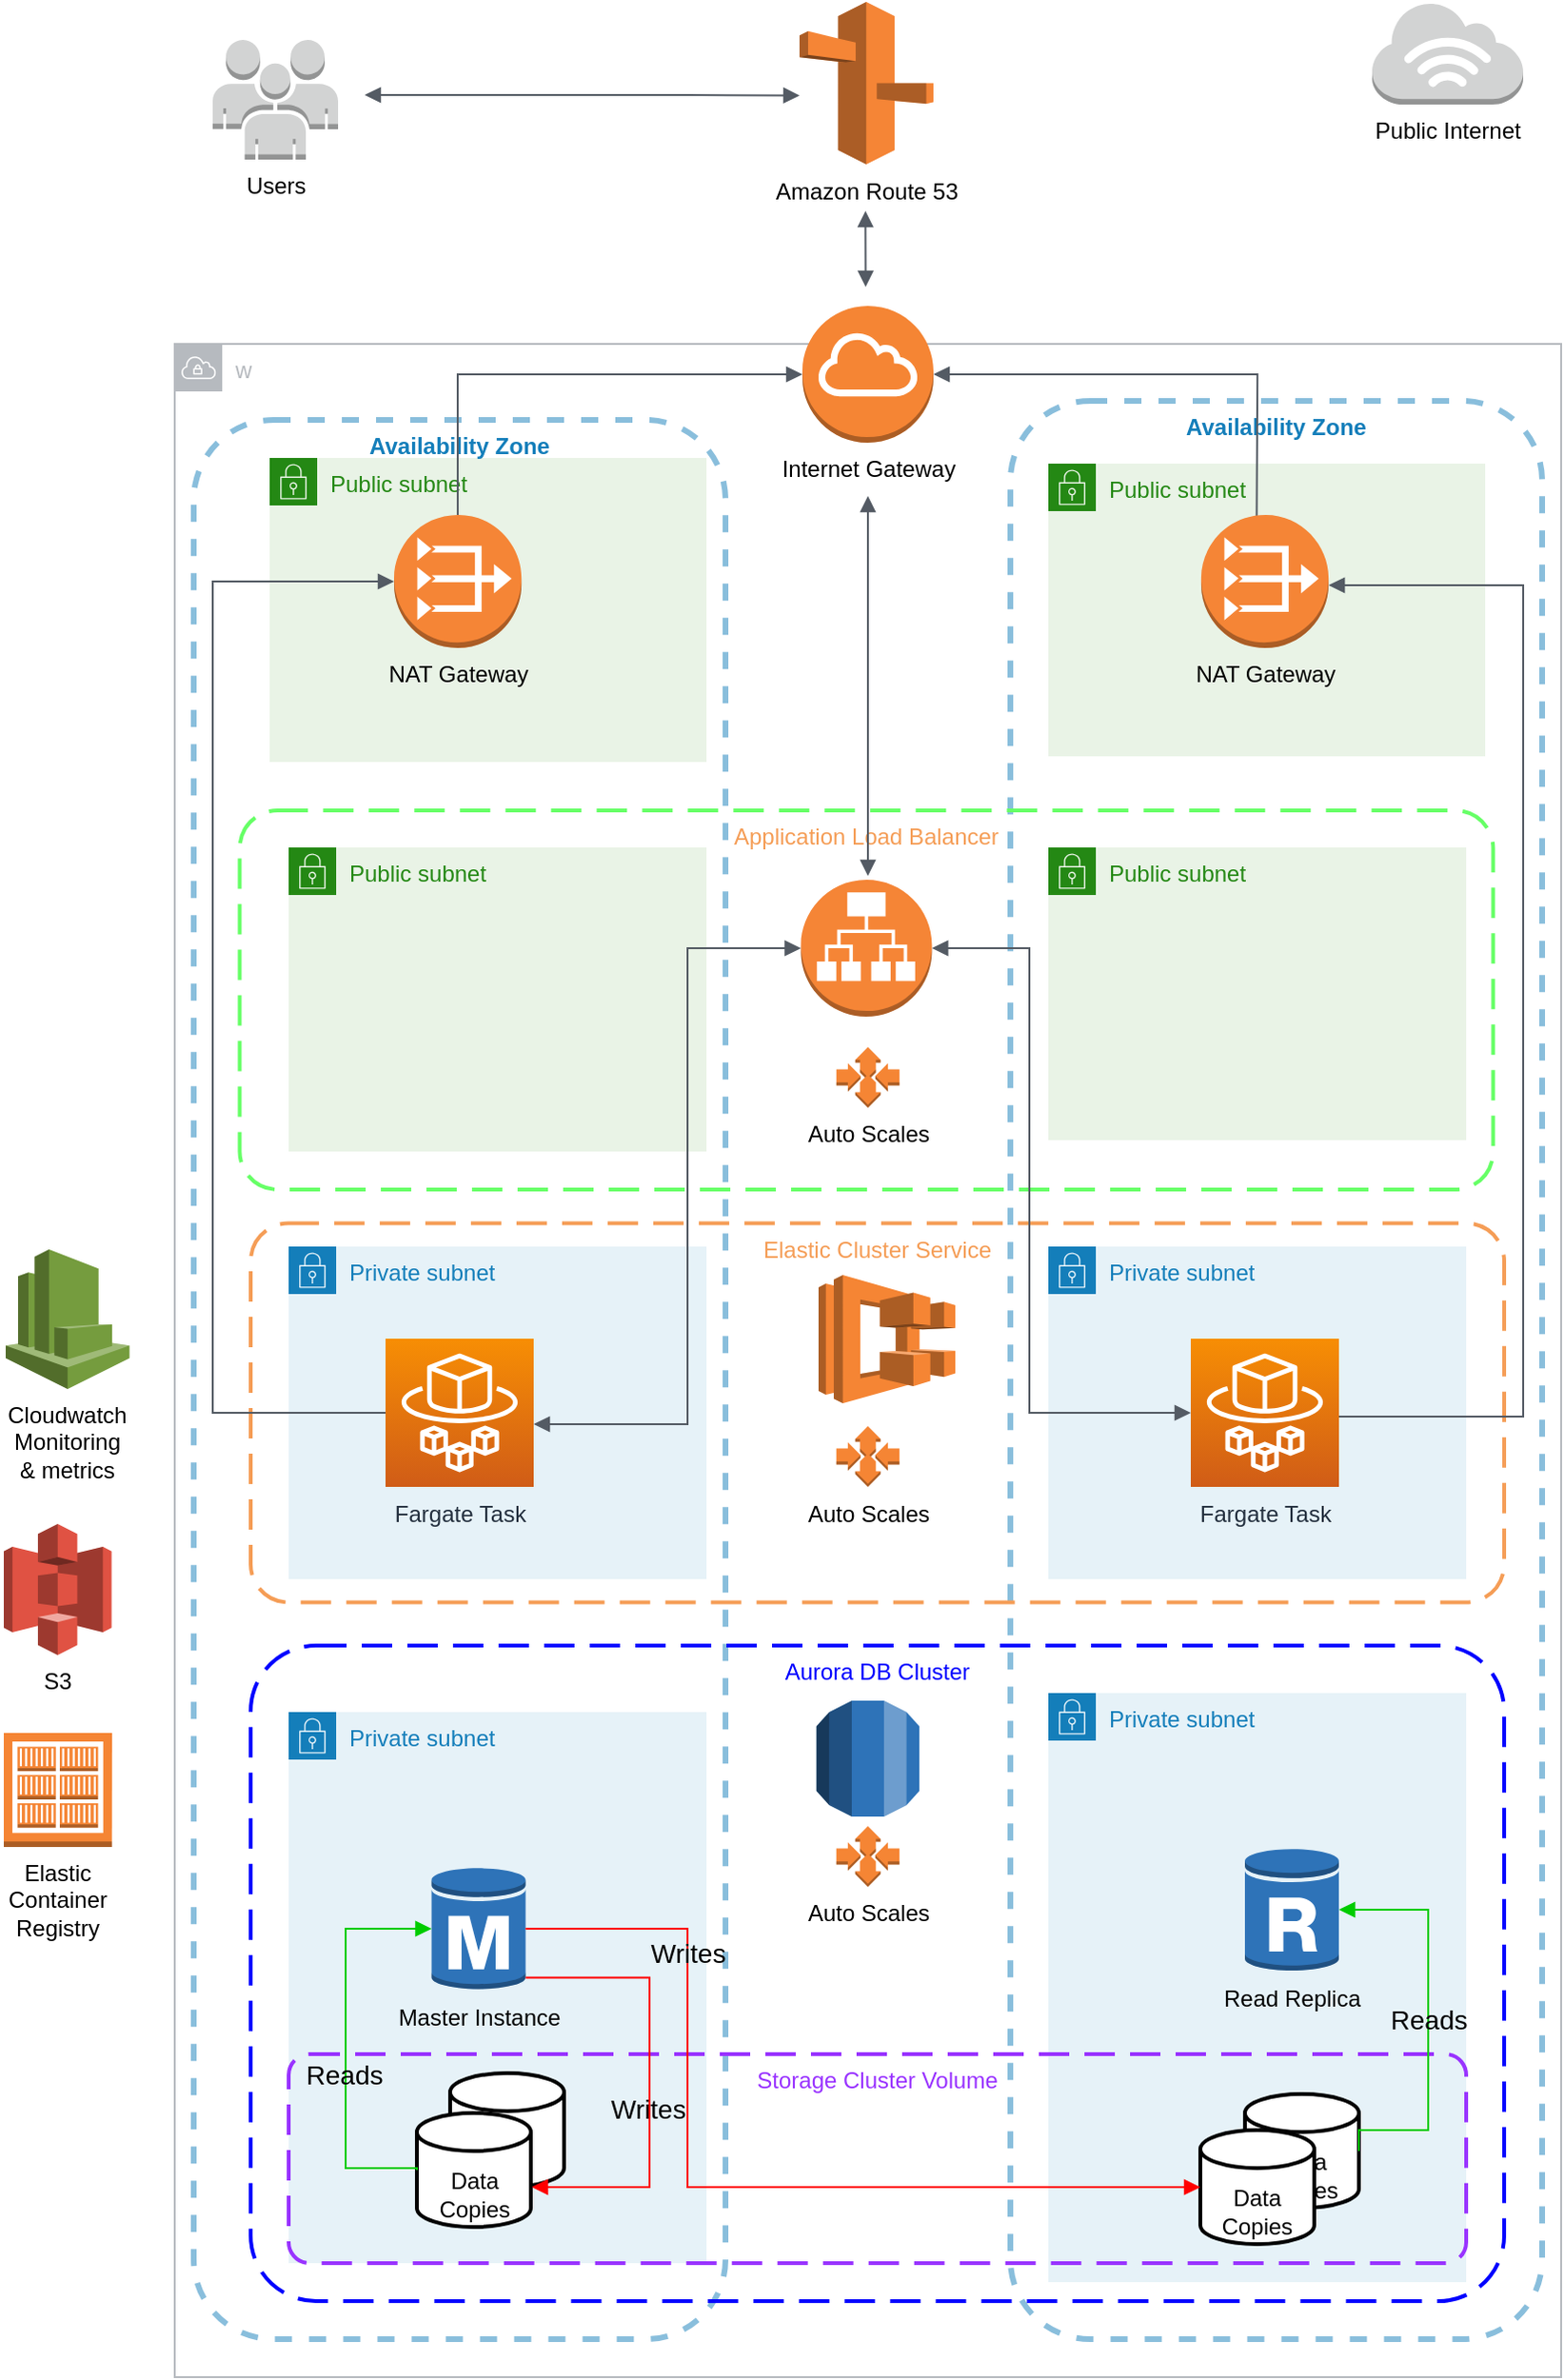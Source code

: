 <mxfile version="15.1.0" type="device" pages="2"><diagram id="HVTBKxt22Qo_12CaTvsk" name="Architecture"><mxGraphModel dx="931" dy="2171" grid="1" gridSize="10" guides="1" tooltips="1" connect="1" arrows="1" fold="1" page="1" pageScale="1" pageWidth="850" pageHeight="1100" math="0" shadow="0"><root><mxCell id="0"/><mxCell id="1" parent="0"/><mxCell id="auFDC9lfHM2ZVSxu4ryO-3" value="Availability Zone" style="strokeColor=#147EBA;dashed=1;verticalAlign=top;fontStyle=1;fontColor=#147EBA;opacity=50;fillColor=none;strokeWidth=3;perimeterSpacing=0;rounded=1;align=center;" parent="1" vertex="1"><mxGeometry x="550" y="50" width="280" height="1020" as="geometry"/></mxCell><mxCell id="auFDC9lfHM2ZVSxu4ryO-1" value="w" style="outlineConnect=0;gradientColor=none;html=1;whiteSpace=wrap;fontSize=12;fontStyle=0;shape=mxgraph.aws4.group;grIcon=mxgraph.aws4.group_vpc;strokeColor=#B6BABF;fillColor=none;verticalAlign=top;align=left;spacingLeft=30;fontColor=#B6BABF;dashed=0;" parent="1" vertex="1"><mxGeometry x="110" y="20" width="730" height="1070" as="geometry"/></mxCell><mxCell id="3QWOIj4K1STTKchUUPY2-4" value="Application Load Balancer" style="rounded=1;arcSize=10;dashed=1;fillColor=none;gradientColor=none;dashPattern=8 4;strokeWidth=2;verticalAlign=top;fontColor=#F59D56;strokeColor=#66FF66;" vertex="1" parent="1"><mxGeometry x="144.21" y="265.5" width="660" height="199.5" as="geometry"/></mxCell><mxCell id="3QWOIj4K1STTKchUUPY2-2" value="Public subnet" style="points=[[0,0],[0.25,0],[0.5,0],[0.75,0],[1,0],[1,0.25],[1,0.5],[1,0.75],[1,1],[0.75,1],[0.5,1],[0.25,1],[0,1],[0,0.75],[0,0.5],[0,0.25]];outlineConnect=0;gradientColor=none;html=1;whiteSpace=wrap;fontSize=12;fontStyle=0;shape=mxgraph.aws4.group;grIcon=mxgraph.aws4.group_security_group;grStroke=0;strokeColor=#248814;fillColor=#E9F3E6;verticalAlign=top;align=left;spacingLeft=30;fontColor=#248814;dashed=0;labelPosition=center;verticalLabelPosition=middle;" vertex="1" parent="1"><mxGeometry x="570" y="83" width="230" height="154" as="geometry"/></mxCell><mxCell id="3QWOIj4K1STTKchUUPY2-1" value="Public subnet" style="points=[[0,0],[0.25,0],[0.5,0],[0.75,0],[1,0],[1,0.25],[1,0.5],[1,0.75],[1,1],[0.75,1],[0.5,1],[0.25,1],[0,1],[0,0.75],[0,0.5],[0,0.25]];outlineConnect=0;gradientColor=none;html=1;whiteSpace=wrap;fontSize=12;fontStyle=0;shape=mxgraph.aws4.group;grIcon=mxgraph.aws4.group_security_group;grStroke=0;strokeColor=#248814;fillColor=#E9F3E6;verticalAlign=top;align=left;spacingLeft=30;fontColor=#248814;dashed=0;" vertex="1" parent="1"><mxGeometry x="160" y="80" width="230" height="160" as="geometry"/></mxCell><mxCell id="auFDC9lfHM2ZVSxu4ryO-2" value="Availability Zone" style="strokeColor=#147EBA;dashed=1;verticalAlign=top;fontStyle=1;fontColor=#147EBA;labelBorderColor=none;opacity=50;labelPosition=center;verticalLabelPosition=middle;align=center;fillColor=none;strokeWidth=3;rounded=1;" parent="1" vertex="1"><mxGeometry x="120" y="60" width="280" height="1010" as="geometry"/></mxCell><mxCell id="auFDC9lfHM2ZVSxu4ryO-4" value="Aurora DB Cluster" style="rounded=1;arcSize=10;dashed=1;gradientColor=none;dashPattern=8 4;strokeWidth=2;fillColor=none;strokeColor=#0000FF;fontColor=#0000FF;verticalAlign=top;" parent="1" vertex="1"><mxGeometry x="150" y="705" width="660" height="345" as="geometry"/></mxCell><mxCell id="auFDC9lfHM2ZVSxu4ryO-5" value="Private subnet" style="points=[[0,0],[0.25,0],[0.5,0],[0.75,0],[1,0],[1,0.25],[1,0.5],[1,0.75],[1,1],[0.75,1],[0.5,1],[0.25,1],[0,1],[0,0.75],[0,0.5],[0,0.25]];outlineConnect=0;gradientColor=none;html=1;whiteSpace=wrap;fontSize=12;fontStyle=0;shape=mxgraph.aws4.group;grIcon=mxgraph.aws4.group_security_group;grStroke=0;strokeColor=#147EBA;fillColor=#E6F2F8;verticalAlign=top;align=left;spacingLeft=30;fontColor=#147EBA;dashed=0;" parent="1" vertex="1"><mxGeometry x="170" y="740" width="220" height="290" as="geometry"/></mxCell><mxCell id="auFDC9lfHM2ZVSxu4ryO-6" value="Internet Gateway" style="outlineConnect=0;dashed=0;verticalLabelPosition=bottom;verticalAlign=top;align=center;html=1;shape=mxgraph.aws3.internet_gateway;fillColor=#F58534;gradientColor=none;" parent="1" vertex="1"><mxGeometry x="440.5" width="69" height="72" as="geometry"/></mxCell><mxCell id="auFDC9lfHM2ZVSxu4ryO-7" value="Public Internet" style="outlineConnect=0;dashed=0;verticalLabelPosition=bottom;verticalAlign=top;align=center;html=1;shape=mxgraph.aws3.internet_3;fillColor=#D2D3D3;gradientColor=none;" parent="1" vertex="1"><mxGeometry x="740.5" y="-160" width="79.5" height="54" as="geometry"/></mxCell><mxCell id="auFDC9lfHM2ZVSxu4ryO-9" value="" style="outlineConnect=0;dashed=0;verticalLabelPosition=bottom;verticalAlign=top;align=center;html=1;shape=mxgraph.aws3.application_load_balancer;fillColor=#F58536;gradientColor=none;" parent="1" vertex="1"><mxGeometry x="439.71" y="302" width="69" height="72" as="geometry"/></mxCell><mxCell id="auFDC9lfHM2ZVSxu4ryO-10" value="Public subnet" style="points=[[0,0],[0.25,0],[0.5,0],[0.75,0],[1,0],[1,0.25],[1,0.5],[1,0.75],[1,1],[0.75,1],[0.5,1],[0.25,1],[0,1],[0,0.75],[0,0.5],[0,0.25]];outlineConnect=0;gradientColor=none;html=1;whiteSpace=wrap;fontSize=12;fontStyle=0;shape=mxgraph.aws4.group;grIcon=mxgraph.aws4.group_security_group;grStroke=0;strokeColor=#248814;fillColor=#E9F3E6;verticalAlign=top;align=left;spacingLeft=30;fontColor=#248814;dashed=0;" parent="1" vertex="1"><mxGeometry x="170" y="285" width="220" height="160" as="geometry"/></mxCell><mxCell id="auFDC9lfHM2ZVSxu4ryO-11" value="NAT Gateway" style="outlineConnect=0;dashed=0;verticalLabelPosition=bottom;verticalAlign=top;align=center;html=1;shape=mxgraph.aws3.vpc_nat_gateway;fillColor=#F58536;gradientColor=none;" parent="1" vertex="1"><mxGeometry x="225.5" y="110" width="67.08" height="70" as="geometry"/></mxCell><mxCell id="auFDC9lfHM2ZVSxu4ryO-12" value="Public subnet" style="points=[[0,0],[0.25,0],[0.5,0],[0.75,0],[1,0],[1,0.25],[1,0.5],[1,0.75],[1,1],[0.75,1],[0.5,1],[0.25,1],[0,1],[0,0.75],[0,0.5],[0,0.25]];outlineConnect=0;gradientColor=none;html=1;whiteSpace=wrap;fontSize=12;fontStyle=0;shape=mxgraph.aws4.group;grIcon=mxgraph.aws4.group_security_group;grStroke=0;strokeColor=#248814;fillColor=#E9F3E6;verticalAlign=top;align=left;spacingLeft=30;fontColor=#248814;dashed=0;labelPosition=center;verticalLabelPosition=middle;" parent="1" vertex="1"><mxGeometry x="570" y="285" width="220" height="154" as="geometry"/></mxCell><mxCell id="auFDC9lfHM2ZVSxu4ryO-16" value="Elastic Cluster Service" style="rounded=1;arcSize=10;dashed=1;strokeColor=#F59D56;fillColor=none;gradientColor=none;dashPattern=8 4;strokeWidth=2;verticalAlign=top;fontColor=#F59D56;" parent="1" vertex="1"><mxGeometry x="150" y="482.75" width="660" height="199.5" as="geometry"/></mxCell><mxCell id="auFDC9lfHM2ZVSxu4ryO-14" value="Private subnet" style="points=[[0,0],[0.25,0],[0.5,0],[0.75,0],[1,0],[1,0.25],[1,0.5],[1,0.75],[1,1],[0.75,1],[0.5,1],[0.25,1],[0,1],[0,0.75],[0,0.5],[0,0.25]];outlineConnect=0;gradientColor=none;html=1;whiteSpace=wrap;fontSize=12;fontStyle=0;shape=mxgraph.aws4.group;grIcon=mxgraph.aws4.group_security_group;grStroke=0;strokeColor=#147EBA;fillColor=#E6F2F8;verticalAlign=top;align=left;spacingLeft=30;fontColor=#147EBA;dashed=0;" parent="1" vertex="1"><mxGeometry x="170" y="495" width="220" height="175" as="geometry"/></mxCell><mxCell id="auFDC9lfHM2ZVSxu4ryO-15" value="Fargate Task" style="points=[[0,0,0],[0.25,0,0],[0.5,0,0],[0.75,0,0],[1,0,0],[0,1,0],[0.25,1,0],[0.5,1,0],[0.75,1,0],[1,1,0],[0,0.25,0],[0,0.5,0],[0,0.75,0],[1,0.25,0],[1,0.5,0],[1,0.75,0]];outlineConnect=0;fontColor=#232F3E;gradientColor=#F78E04;gradientDirection=north;fillColor=#D05C17;strokeColor=#ffffff;dashed=0;verticalLabelPosition=bottom;verticalAlign=top;align=center;html=1;fontSize=12;fontStyle=0;aspect=fixed;shape=mxgraph.aws4.resourceIcon;resIcon=mxgraph.aws4.fargate;" parent="1" vertex="1"><mxGeometry x="221" y="543.5" width="78" height="78" as="geometry"/></mxCell><mxCell id="auFDC9lfHM2ZVSxu4ryO-17" value="Private subnet" style="points=[[0,0],[0.25,0],[0.5,0],[0.75,0],[1,0],[1,0.25],[1,0.5],[1,0.75],[1,1],[0.75,1],[0.5,1],[0.25,1],[0,1],[0,0.75],[0,0.5],[0,0.25]];outlineConnect=0;gradientColor=none;html=1;whiteSpace=wrap;fontSize=12;fontStyle=0;shape=mxgraph.aws4.group;grIcon=mxgraph.aws4.group_security_group;grStroke=0;strokeColor=#147EBA;fillColor=#E6F2F8;verticalAlign=top;align=left;spacingLeft=30;fontColor=#147EBA;dashed=0;" parent="1" vertex="1"><mxGeometry x="570" y="495" width="220" height="175" as="geometry"/></mxCell><mxCell id="auFDC9lfHM2ZVSxu4ryO-18" value="Fargate Task" style="points=[[0,0,0],[0.25,0,0],[0.5,0,0],[0.75,0,0],[1,0,0],[0,1,0],[0.25,1,0],[0.5,1,0],[0.75,1,0],[1,1,0],[0,0.25,0],[0,0.5,0],[0,0.75,0],[1,0.25,0],[1,0.5,0],[1,0.75,0]];outlineConnect=0;fontColor=#232F3E;gradientColor=#F78E04;gradientDirection=north;fillColor=#D05C17;strokeColor=#ffffff;dashed=0;verticalLabelPosition=bottom;verticalAlign=top;align=center;html=1;fontSize=12;fontStyle=0;aspect=fixed;shape=mxgraph.aws4.resourceIcon;resIcon=mxgraph.aws4.fargate;" parent="1" vertex="1"><mxGeometry x="645" y="543.5" width="78" height="78" as="geometry"/></mxCell><mxCell id="auFDC9lfHM2ZVSxu4ryO-19" value="" style="edgeStyle=orthogonalEdgeStyle;html=1;endArrow=none;elbow=vertical;startArrow=block;startFill=1;strokeColor=#545B64;rounded=0;entryX=0.5;entryY=0;entryDx=0;entryDy=0;entryPerimeter=0;" parent="1" source="auFDC9lfHM2ZVSxu4ryO-6" edge="1"><mxGeometry width="100" relative="1" as="geometry"><mxPoint x="420" y="310" as="sourcePoint"/><mxPoint x="679.645" y="120" as="targetPoint"/></mxGeometry></mxCell><mxCell id="auFDC9lfHM2ZVSxu4ryO-20" value="" style="edgeStyle=orthogonalEdgeStyle;html=1;endArrow=block;elbow=vertical;startArrow=none;endFill=1;strokeColor=#545B64;rounded=0;exitX=0.5;exitY=0;exitDx=0;exitDy=0;entryX=0;entryY=0.5;entryDx=0;entryDy=0;entryPerimeter=0;exitPerimeter=0;" parent="1" source="auFDC9lfHM2ZVSxu4ryO-11" target="auFDC9lfHM2ZVSxu4ryO-6" edge="1"><mxGeometry width="100" relative="1" as="geometry"><mxPoint x="420" y="310" as="sourcePoint"/><mxPoint x="520" y="310" as="targetPoint"/></mxGeometry></mxCell><mxCell id="auFDC9lfHM2ZVSxu4ryO-21" value="Auto Scales" style="outlineConnect=0;dashed=0;verticalLabelPosition=bottom;verticalAlign=top;align=center;html=1;shape=mxgraph.aws3.auto_scaling;fillColor=#F58534;gradientColor=none;" parent="1" vertex="1"><mxGeometry x="458.37" y="390" width="33.26" height="32" as="geometry"/></mxCell><mxCell id="auFDC9lfHM2ZVSxu4ryO-22" value="" style="edgeStyle=orthogonalEdgeStyle;html=1;endArrow=none;elbow=vertical;startArrow=block;startFill=1;strokeColor=#545B64;rounded=0;entryX=0;entryY=0.5;entryDx=0;entryDy=0;entryPerimeter=0;exitX=0;exitY=0.5;exitDx=0;exitDy=0;exitPerimeter=0;" parent="1" source="auFDC9lfHM2ZVSxu4ryO-11" target="auFDC9lfHM2ZVSxu4ryO-15" edge="1"><mxGeometry width="100" relative="1" as="geometry"><mxPoint x="260" y="200" as="sourcePoint"/><mxPoint x="520" y="550" as="targetPoint"/><Array as="points"><mxPoint x="130" y="145"/><mxPoint x="130" y="583"/></Array></mxGeometry></mxCell><mxCell id="auFDC9lfHM2ZVSxu4ryO-23" value="" style="edgeStyle=orthogonalEdgeStyle;html=1;endArrow=block;elbow=vertical;startArrow=block;startFill=1;endFill=1;strokeColor=#545B64;rounded=0;exitX=1;exitY=0.5;exitDx=0;exitDy=0;exitPerimeter=0;entryX=0;entryY=0.5;entryDx=0;entryDy=0;entryPerimeter=0;" parent="1" target="auFDC9lfHM2ZVSxu4ryO-9" edge="1"><mxGeometry width="100" relative="1" as="geometry"><mxPoint x="299" y="588.5" as="sourcePoint"/><mxPoint x="441" y="326" as="targetPoint"/><Array as="points"><mxPoint x="380" y="589"/><mxPoint x="380" y="338"/></Array></mxGeometry></mxCell><mxCell id="auFDC9lfHM2ZVSxu4ryO-24" value="" style="edgeStyle=orthogonalEdgeStyle;html=1;endArrow=block;elbow=vertical;startArrow=block;startFill=1;endFill=1;strokeColor=#545B64;rounded=0;entryX=0;entryY=0.5;entryDx=0;entryDy=0;entryPerimeter=0;exitX=1;exitY=0.5;exitDx=0;exitDy=0;exitPerimeter=0;" parent="1" source="auFDC9lfHM2ZVSxu4ryO-9" target="auFDC9lfHM2ZVSxu4ryO-18" edge="1"><mxGeometry width="100" relative="1" as="geometry"><mxPoint x="500" y="330" as="sourcePoint"/><mxPoint x="520" y="550" as="targetPoint"/><Array as="points"><mxPoint x="560" y="338"/><mxPoint x="560" y="583"/></Array></mxGeometry></mxCell><mxCell id="auFDC9lfHM2ZVSxu4ryO-25" value="" style="outlineConnect=0;dashed=0;verticalLabelPosition=bottom;verticalAlign=top;align=center;html=1;shape=mxgraph.aws3.ecs;fillColor=#F58534;gradientColor=none;" parent="1" vertex="1"><mxGeometry x="449" y="510" width="72" height="67.5" as="geometry"/></mxCell><mxCell id="auFDC9lfHM2ZVSxu4ryO-26" value="Private subnet" style="points=[[0,0],[0.25,0],[0.5,0],[0.75,0],[1,0],[1,0.25],[1,0.5],[1,0.75],[1,1],[0.75,1],[0.5,1],[0.25,1],[0,1],[0,0.75],[0,0.5],[0,0.25]];outlineConnect=0;gradientColor=none;html=1;whiteSpace=wrap;fontSize=12;fontStyle=0;shape=mxgraph.aws4.group;grIcon=mxgraph.aws4.group_security_group;grStroke=0;strokeColor=#147EBA;fillColor=#E6F2F8;verticalAlign=top;align=left;spacingLeft=30;fontColor=#147EBA;dashed=0;" parent="1" vertex="1"><mxGeometry x="570" y="730" width="220" height="310" as="geometry"/></mxCell><mxCell id="auFDC9lfHM2ZVSxu4ryO-27" value="Master Instance" style="outlineConnect=0;dashed=0;verticalLabelPosition=bottom;verticalAlign=top;align=center;html=1;shape=mxgraph.aws3.rds_db_instance;fillColor=#2E73B8;gradientColor=none;" parent="1" vertex="1"><mxGeometry x="245.25" y="821" width="49.5" height="66" as="geometry"/></mxCell><mxCell id="auFDC9lfHM2ZVSxu4ryO-28" value="Read Replica" style="outlineConnect=0;dashed=0;verticalLabelPosition=bottom;verticalAlign=top;align=center;html=1;shape=mxgraph.aws3.rds_db_instance_read_replica;fillColor=#2E73B8;gradientColor=none;" parent="1" vertex="1"><mxGeometry x="673.5" y="811" width="49.5" height="66" as="geometry"/></mxCell><mxCell id="auFDC9lfHM2ZVSxu4ryO-29" value="Auto Scales" style="outlineConnect=0;dashed=0;verticalLabelPosition=bottom;verticalAlign=top;align=center;html=1;shape=mxgraph.aws3.auto_scaling;fillColor=#F58534;gradientColor=none;" parent="1" vertex="1"><mxGeometry x="458.35" y="800" width="33.26" height="32" as="geometry"/></mxCell><mxCell id="auFDC9lfHM2ZVSxu4ryO-30" value="" style="outlineConnect=0;dashed=0;verticalLabelPosition=bottom;verticalAlign=top;align=center;html=1;shape=mxgraph.aws3.rds;fillColor=#2E73B8;gradientColor=none;" parent="1" vertex="1"><mxGeometry x="447.87" y="734" width="54.22" height="61" as="geometry"/></mxCell><mxCell id="auFDC9lfHM2ZVSxu4ryO-31" value="Data Copies" style="strokeWidth=2;html=1;shape=mxgraph.flowchart.database;whiteSpace=wrap;verticalAlign=bottom;" parent="1" vertex="1"><mxGeometry x="673.5" y="941" width="60" height="60" as="geometry"/></mxCell><mxCell id="auFDC9lfHM2ZVSxu4ryO-32" value="Storage Cluster Volume" style="rounded=1;arcSize=10;dashed=1;fillColor=none;gradientColor=none;dashPattern=8 4;strokeWidth=2;verticalAlign=top;strokeColor=#9933FF;fontColor=#9933FF;" parent="1" vertex="1"><mxGeometry x="170" y="920" width="620" height="110" as="geometry"/></mxCell><mxCell id="auFDC9lfHM2ZVSxu4ryO-33" value="" style="strokeWidth=2;html=1;shape=mxgraph.flowchart.database;whiteSpace=wrap;verticalAlign=bottom;" parent="1" vertex="1"><mxGeometry x="255" y="930" width="60" height="60" as="geometry"/></mxCell><mxCell id="auFDC9lfHM2ZVSxu4ryO-34" value="Data Copies" style="strokeWidth=2;html=1;shape=mxgraph.flowchart.database;whiteSpace=wrap;verticalAlign=bottom;" parent="1" vertex="1"><mxGeometry x="237.5" y="951" width="60" height="60" as="geometry"/></mxCell><mxCell id="auFDC9lfHM2ZVSxu4ryO-35" value="Reads" style="edgeStyle=orthogonalEdgeStyle;html=1;endArrow=block;elbow=vertical;startArrow=none;endFill=1;rounded=0;exitX=1;exitY=0.5;exitDx=0;exitDy=0;exitPerimeter=0;entryX=1;entryY=0.5;entryDx=0;entryDy=0;entryPerimeter=0;strokeColor=#00CC00;fontSize=14;labelBackgroundColor=none;" parent="1" source="auFDC9lfHM2ZVSxu4ryO-31" target="auFDC9lfHM2ZVSxu4ryO-28" edge="1"><mxGeometry width="100" relative="1" as="geometry"><mxPoint x="420" y="550" as="sourcePoint"/><mxPoint x="520" y="550" as="targetPoint"/><Array as="points"><mxPoint x="734" y="960"/><mxPoint x="770" y="960"/><mxPoint x="770" y="844"/></Array></mxGeometry></mxCell><mxCell id="auFDC9lfHM2ZVSxu4ryO-36" value="Users" style="outlineConnect=0;dashed=0;verticalLabelPosition=bottom;verticalAlign=top;align=center;html=1;shape=mxgraph.aws3.users;fillColor=#D2D3D3;gradientColor=none;strokeColor=#147EBA;" parent="1" vertex="1"><mxGeometry x="130" y="-140" width="66" height="63" as="geometry"/></mxCell><mxCell id="auFDC9lfHM2ZVSxu4ryO-37" value="Auto Scales" style="outlineConnect=0;dashed=0;verticalLabelPosition=bottom;verticalAlign=top;align=center;html=1;shape=mxgraph.aws3.auto_scaling;fillColor=#F58534;gradientColor=none;" parent="1" vertex="1"><mxGeometry x="458.35" y="589.5" width="33.26" height="32" as="geometry"/></mxCell><mxCell id="auFDC9lfHM2ZVSxu4ryO-38" value="Amazon Route 53" style="outlineConnect=0;dashed=0;verticalLabelPosition=bottom;verticalAlign=top;align=center;html=1;shape=mxgraph.aws3.route_53;fillColor=#F58536;gradientColor=none;strokeColor=#147EBA;" parent="1" vertex="1"><mxGeometry x="438.98" y="-160" width="70.5" height="85.5" as="geometry"/></mxCell><mxCell id="auFDC9lfHM2ZVSxu4ryO-39" value="" style="edgeStyle=orthogonalEdgeStyle;html=1;endArrow=block;elbow=vertical;startArrow=block;startFill=1;endFill=1;strokeColor=#545B64;rounded=0;fontColor=#FFFF99;" parent="1" edge="1"><mxGeometry width="100" relative="1" as="geometry"><mxPoint x="473.71" y="-50" as="sourcePoint"/><mxPoint x="473.8" y="-10" as="targetPoint"/><Array as="points"><mxPoint x="473.71" y="-40"/><mxPoint x="473.71" y="-40"/></Array></mxGeometry></mxCell><mxCell id="auFDC9lfHM2ZVSxu4ryO-40" value="" style="edgeStyle=orthogonalEdgeStyle;html=1;endArrow=block;elbow=vertical;startArrow=block;startFill=1;endFill=1;strokeColor=#545B64;rounded=0;fontColor=#FFFF99;" parent="1" edge="1"><mxGeometry width="100" relative="1" as="geometry"><mxPoint x="210" y="-111" as="sourcePoint"/><mxPoint x="439" y="-110.75" as="targetPoint"/><Array as="points"><mxPoint x="380" y="-111"/><mxPoint x="380" y="-111"/></Array></mxGeometry></mxCell><mxCell id="auFDC9lfHM2ZVSxu4ryO-41" value="Data Copies" style="strokeWidth=2;html=1;shape=mxgraph.flowchart.database;whiteSpace=wrap;verticalAlign=bottom;" parent="1" vertex="1"><mxGeometry x="650" y="960" width="60" height="60" as="geometry"/></mxCell><mxCell id="auFDC9lfHM2ZVSxu4ryO-42" value="" style="edgeStyle=orthogonalEdgeStyle;html=1;endArrow=block;elbow=vertical;startArrow=none;endFill=1;rounded=0;exitX=1;exitY=0.89;exitDx=0;exitDy=0;exitPerimeter=0;strokeColor=#FF0000;" parent="1" source="auFDC9lfHM2ZVSxu4ryO-27" edge="1"><mxGeometry width="100" relative="1" as="geometry"><mxPoint x="420" y="550" as="sourcePoint"/><mxPoint x="298" y="990" as="targetPoint"/><Array as="points"><mxPoint x="360" y="880"/><mxPoint x="360" y="990"/><mxPoint x="298" y="990"/></Array></mxGeometry></mxCell><mxCell id="auFDC9lfHM2ZVSxu4ryO-43" value="Writes" style="edgeLabel;html=1;align=center;verticalAlign=middle;resizable=0;points=[];fontSize=14;labelBackgroundColor=none;" parent="auFDC9lfHM2ZVSxu4ryO-42" vertex="1" connectable="0"><mxGeometry x="0.134" y="-1" relative="1" as="geometry"><mxPoint as="offset"/></mxGeometry></mxCell><mxCell id="auFDC9lfHM2ZVSxu4ryO-44" value="" style="edgeStyle=orthogonalEdgeStyle;html=1;endArrow=block;elbow=vertical;startArrow=none;endFill=1;rounded=0;exitX=0;exitY=0.5;exitDx=0;exitDy=0;exitPerimeter=0;entryX=0;entryY=0.5;entryDx=0;entryDy=0;entryPerimeter=0;strokeColor=#00CC00;" parent="1" source="auFDC9lfHM2ZVSxu4ryO-34" target="auFDC9lfHM2ZVSxu4ryO-27" edge="1"><mxGeometry width="100" relative="1" as="geometry"><mxPoint x="420" y="550" as="sourcePoint"/><mxPoint x="520" y="550" as="targetPoint"/><Array as="points"><mxPoint x="238" y="980"/><mxPoint x="200" y="980"/><mxPoint x="200" y="854"/></Array></mxGeometry></mxCell><mxCell id="auFDC9lfHM2ZVSxu4ryO-45" value="Reads" style="edgeLabel;html=1;align=center;verticalAlign=middle;resizable=0;points=[];labelBackgroundColor=none;fontSize=14;" parent="auFDC9lfHM2ZVSxu4ryO-44" vertex="1" connectable="0"><mxGeometry x="-0.16" y="2" relative="1" as="geometry"><mxPoint x="1" as="offset"/></mxGeometry></mxCell><mxCell id="auFDC9lfHM2ZVSxu4ryO-46" value="" style="edgeStyle=orthogonalEdgeStyle;html=1;endArrow=block;elbow=vertical;startArrow=none;endFill=1;strokeColor=#545B64;rounded=0;labelBackgroundColor=none;fontSize=14;fontColor=#F59D56;exitX=1;exitY=0.5;exitDx=0;exitDy=0;exitPerimeter=0;entryX=1;entryY=0.5;entryDx=0;entryDy=0;entryPerimeter=0;" parent="1" edge="1"><mxGeometry width="100" relative="1" as="geometry"><mxPoint x="723" y="584.5" as="sourcePoint"/><mxPoint x="717.54" y="147" as="targetPoint"/><Array as="points"><mxPoint x="820" y="585"/><mxPoint x="820" y="147"/></Array></mxGeometry></mxCell><mxCell id="auFDC9lfHM2ZVSxu4ryO-47" value="&lt;font style=&quot;font-size: 14px&quot;&gt;Writes&lt;/font&gt;" style="edgeStyle=orthogonalEdgeStyle;html=1;endArrow=block;elbow=vertical;startArrow=none;endFill=1;rounded=0;strokeColor=#FF0000;labelBackgroundColor=none;entryX=0;entryY=0.5;entryDx=0;entryDy=0;entryPerimeter=0;exitX=1;exitY=0.5;exitDx=0;exitDy=0;exitPerimeter=0;" parent="1" source="auFDC9lfHM2ZVSxu4ryO-27" target="auFDC9lfHM2ZVSxu4ryO-41" edge="1"><mxGeometry x="-0.602" width="100" relative="1" as="geometry"><mxPoint x="300" y="860" as="sourcePoint"/><mxPoint x="520" y="550" as="targetPoint"/><Array as="points"><mxPoint x="380" y="854"/><mxPoint x="380" y="990"/></Array><mxPoint as="offset"/></mxGeometry></mxCell><mxCell id="auFDC9lfHM2ZVSxu4ryO-48" value="Cloudwatch&lt;br style=&quot;font-size: 12px;&quot;&gt;Monitoring &amp;amp; metrics" style="outlineConnect=0;dashed=0;verticalLabelPosition=bottom;verticalAlign=top;align=center;html=1;shape=mxgraph.aws3.cloudwatch;fillColor=#759C3E;gradientColor=none;rounded=1;labelBackgroundColor=none;fontSize=12;strokeWidth=3;whiteSpace=wrap;" parent="1" vertex="1"><mxGeometry x="21" y="496.5" width="65.2" height="73.5" as="geometry"/></mxCell><mxCell id="auFDC9lfHM2ZVSxu4ryO-49" value="S3" style="outlineConnect=0;dashed=0;verticalLabelPosition=bottom;verticalAlign=top;align=center;html=1;shape=mxgraph.aws3.s3;fillColor=#E05243;gradientColor=none;rounded=1;labelBackgroundColor=none;fontSize=12;fontColor=#000000;strokeColor=#000000;strokeWidth=3;" parent="1" vertex="1"><mxGeometry x="20" y="641" width="56.76" height="69" as="geometry"/></mxCell><mxCell id="auFDC9lfHM2ZVSxu4ryO-50" value="Elastic Container Registry" style="outlineConnect=0;dashed=0;verticalLabelPosition=bottom;verticalAlign=top;align=center;html=1;shape=mxgraph.aws3.ecr_registry;fillColor=#F58534;gradientColor=none;rounded=1;labelBackgroundColor=none;fontSize=12;fontColor=#000000;strokeColor=#000000;strokeWidth=3;whiteSpace=wrap;" parent="1" vertex="1"><mxGeometry x="20" y="751" width="57" height="60" as="geometry"/></mxCell><mxCell id="3QWOIj4K1STTKchUUPY2-3" value="NAT Gateway" style="outlineConnect=0;dashed=0;verticalLabelPosition=bottom;verticalAlign=top;align=center;html=1;shape=mxgraph.aws3.vpc_nat_gateway;fillColor=#F58536;gradientColor=none;" vertex="1" parent="1"><mxGeometry x="650.46" y="110" width="67.08" height="70" as="geometry"/></mxCell><mxCell id="3QWOIj4K1STTKchUUPY2-11" value="" style="edgeStyle=orthogonalEdgeStyle;html=1;endArrow=block;elbow=vertical;startArrow=block;startFill=1;endFill=1;strokeColor=#545B64;rounded=0;fontColor=#FFFF99;" edge="1" parent="1"><mxGeometry width="100" relative="1" as="geometry"><mxPoint x="475" y="100" as="sourcePoint"/><mxPoint x="475" y="300" as="targetPoint"/><Array as="points"><mxPoint x="474.51" y="207"/><mxPoint x="474.51" y="207"/></Array></mxGeometry></mxCell></root></mxGraphModel></diagram><diagram name="CI/CD Architecture" id="kU_9vWWeYWY6tmBXoM_b"><mxGraphModel dx="931" dy="1071" grid="1" gridSize="10" guides="1" tooltips="1" connect="1" arrows="1" fold="1" page="1" pageScale="1" pageWidth="850" pageHeight="1100" math="0" shadow="0"><root><mxCell id="kU3biDbAWYR8tejDtTGo-0"/><mxCell id="kU3biDbAWYR8tejDtTGo-1" parent="kU3biDbAWYR8tejDtTGo-0"/><mxCell id="mQoUuzvK-Vmf0Djqjc2l-8" value="" style="rounded=1;arcSize=10;dashed=1;strokeColor=#F59D56;fillColor=none;gradientColor=none;dashPattern=8 4;strokeWidth=2;labelBackgroundColor=none;fontSize=12;fontColor=#000000;verticalAlign=top;" parent="kU3biDbAWYR8tejDtTGo-1" vertex="1"><mxGeometry x="270" y="351" width="550" height="199.5" as="geometry"/></mxCell><mxCell id="mQoUuzvK-Vmf0Djqjc2l-1" value="Test" style="outlineConnect=0;dashed=0;verticalLabelPosition=bottom;verticalAlign=top;align=center;html=1;shape=mxgraph.aws3.codebuild;fillColor=#759C3E;gradientColor=none;rounded=1;labelBackgroundColor=none;fontSize=12;fontColor=#000000;strokeColor=#000000;strokeWidth=3;" parent="kU3biDbAWYR8tejDtTGo-1" vertex="1"><mxGeometry x="425" y="420" width="76.5" height="93" as="geometry"/></mxCell><mxCell id="mQoUuzvK-Vmf0Djqjc2l-3" value="DB Migrate" style="outlineConnect=0;dashed=0;verticalLabelPosition=bottom;verticalAlign=top;align=center;html=1;shape=mxgraph.aws3.codebuild;fillColor=#759C3E;gradientColor=none;rounded=1;labelBackgroundColor=none;fontSize=12;fontColor=#000000;strokeColor=#000000;strokeWidth=3;" parent="kU3biDbAWYR8tejDtTGo-1" vertex="1"><mxGeometry x="690" y="420" width="76.5" height="93" as="geometry"/></mxCell><mxCell id="mQoUuzvK-Vmf0Djqjc2l-5" value="Build" style="outlineConnect=0;dashed=0;verticalLabelPosition=bottom;verticalAlign=top;align=center;html=1;shape=mxgraph.aws3.codebuild;fillColor=#759C3E;gradientColor=none;rounded=1;labelBackgroundColor=none;fontSize=12;fontColor=#000000;strokeColor=#000000;strokeWidth=3;" parent="kU3biDbAWYR8tejDtTGo-1" vertex="1"><mxGeometry x="560" y="420" width="76.5" height="93" as="geometry"/></mxCell><mxCell id="mQoUuzvK-Vmf0Djqjc2l-12" value="Github Repository" style="shape=image;html=1;verticalAlign=top;verticalLabelPosition=bottom;labelBackgroundColor=#ffffff;imageAspect=0;aspect=fixed;image=https://cdn4.iconfinder.com/data/icons/ionicons/512/icon-social-github-128.png;rounded=1;fontSize=12;fontColor=#000000;strokeColor=#000000;strokeWidth=3;fillColor=none;gradientColor=none;" parent="kU3biDbAWYR8tejDtTGo-1" vertex="1"><mxGeometry x="90" y="386.75" width="128" height="128" as="geometry"/></mxCell><mxCell id="mQoUuzvK-Vmf0Djqjc2l-14" value="" style="edgeStyle=orthogonalEdgeStyle;html=1;endArrow=block;elbow=vertical;startArrow=none;endFill=1;strokeColor=#545B64;rounded=0;labelBackgroundColor=none;fontSize=12;fontColor=#000000;exitX=1;exitY=0.5;exitDx=0;exitDy=0;entryX=0;entryY=0.5;entryDx=0;entryDy=0;" parent="kU3biDbAWYR8tejDtTGo-1" source="mQoUuzvK-Vmf0Djqjc2l-12" target="mQoUuzvK-Vmf0Djqjc2l-8" edge="1"><mxGeometry width="100" relative="1" as="geometry"><mxPoint x="560" y="550" as="sourcePoint"/><mxPoint x="660" y="550" as="targetPoint"/></mxGeometry></mxCell><mxCell id="mQoUuzvK-Vmf0Djqjc2l-6" value="CodePipeline" style="outlineConnect=0;dashed=0;verticalLabelPosition=bottom;verticalAlign=top;align=center;html=1;shape=mxgraph.aws3.codepipeline;fillColor=#759C3E;gradientColor=none;rounded=1;labelBackgroundColor=none;fontSize=12;fontColor=#000000;strokeColor=#000000;strokeWidth=3;" parent="kU3biDbAWYR8tejDtTGo-1" vertex="1"><mxGeometry x="300" y="310" width="67.5" height="81" as="geometry"/></mxCell><mxCell id="exKDqVTJ8mYz2JQUHarq-0" value="" style="edgeStyle=orthogonalEdgeStyle;html=1;endArrow=block;elbow=vertical;startArrow=none;endFill=1;strokeColor=#545B64;rounded=0;labelBackgroundColor=none;fontSize=12;fontColor=#000000;entryX=0;entryY=0.5;entryDx=0;entryDy=0;entryPerimeter=0;exitX=1;exitY=0.5;exitDx=0;exitDy=0;exitPerimeter=0;" parent="kU3biDbAWYR8tejDtTGo-1" target="mQoUuzvK-Vmf0Djqjc2l-1" edge="1"><mxGeometry width="100" relative="1" as="geometry"><mxPoint x="367.5" y="466.5" as="sourcePoint"/><mxPoint x="580" y="550" as="targetPoint"/></mxGeometry></mxCell><mxCell id="exKDqVTJ8mYz2JQUHarq-1" value="" style="edgeStyle=orthogonalEdgeStyle;html=1;endArrow=block;elbow=vertical;startArrow=none;endFill=1;strokeColor=#545B64;rounded=0;labelBackgroundColor=none;fontSize=12;fontColor=#000000;exitX=1;exitY=0.5;exitDx=0;exitDy=0;exitPerimeter=0;entryX=0;entryY=0.5;entryDx=0;entryDy=0;entryPerimeter=0;" parent="kU3biDbAWYR8tejDtTGo-1" source="mQoUuzvK-Vmf0Djqjc2l-1" target="mQoUuzvK-Vmf0Djqjc2l-5" edge="1"><mxGeometry width="100" relative="1" as="geometry"><mxPoint x="480" y="550" as="sourcePoint"/><mxPoint x="580" y="550" as="targetPoint"/></mxGeometry></mxCell><mxCell id="exKDqVTJ8mYz2JQUHarq-3" value="" style="edgeStyle=orthogonalEdgeStyle;html=1;endArrow=block;elbow=vertical;startArrow=none;endFill=1;strokeColor=#545B64;rounded=0;labelBackgroundColor=none;fontSize=12;fontColor=#000000;entryX=0;entryY=0.5;entryDx=0;entryDy=0;entryPerimeter=0;exitX=1;exitY=0.5;exitDx=0;exitDy=0;exitPerimeter=0;" parent="kU3biDbAWYR8tejDtTGo-1" source="mQoUuzvK-Vmf0Djqjc2l-5" target="mQoUuzvK-Vmf0Djqjc2l-3" edge="1"><mxGeometry width="100" relative="1" as="geometry"><mxPoint x="480" y="550" as="sourcePoint"/><mxPoint x="580" y="550" as="targetPoint"/></mxGeometry></mxCell><mxCell id="exKDqVTJ8mYz2JQUHarq-4" value="" style="edgeStyle=orthogonalEdgeStyle;html=1;endArrow=block;elbow=vertical;startArrow=none;endFill=1;strokeColor=#545B64;rounded=0;labelBackgroundColor=none;fontSize=12;fontColor=#000000;exitX=1;exitY=0.5;exitDx=0;exitDy=0;exitPerimeter=0;entryX=0;entryY=0.5;entryDx=0;entryDy=0;entryPerimeter=0;" parent="kU3biDbAWYR8tejDtTGo-1" source="mQoUuzvK-Vmf0Djqjc2l-3" target="exKDqVTJ8mYz2JQUHarq-9" edge="1"><mxGeometry width="100" relative="1" as="geometry"><mxPoint x="480" y="550" as="sourcePoint"/><mxPoint x="830" y="466.5" as="targetPoint"/></mxGeometry></mxCell><mxCell id="7YFPrvT8Jzg0WEDBzmVh-1" value="Deploy" style="edgeLabel;html=1;align=center;verticalAlign=middle;resizable=0;points=[];fontSize=13;fontColor=#000000;" parent="exKDqVTJ8mYz2JQUHarq-4" vertex="1" connectable="0"><mxGeometry x="-0.461" relative="1" as="geometry"><mxPoint x="-4" as="offset"/></mxGeometry></mxCell><mxCell id="exKDqVTJ8mYz2JQUHarq-5" value="Elastic Container Registry" style="outlineConnect=0;dashed=0;verticalLabelPosition=bottom;verticalAlign=top;align=center;html=1;shape=mxgraph.aws3.ecr_registry;fillColor=#F58534;gradientColor=none;rounded=1;labelBackgroundColor=none;fontSize=12;fontColor=#000000;strokeColor=#000000;strokeWidth=3;" parent="kU3biDbAWYR8tejDtTGo-1" vertex="1"><mxGeometry x="569.75" y="210" width="57" height="60" as="geometry"/></mxCell><mxCell id="exKDqVTJ8mYz2JQUHarq-6" value="" style="edgeStyle=orthogonalEdgeStyle;html=1;endArrow=block;elbow=vertical;startArrow=none;endFill=1;strokeColor=#545B64;rounded=0;labelBackgroundColor=none;fontSize=12;fontColor=#000000;exitX=0.5;exitY=0;exitDx=0;exitDy=0;exitPerimeter=0;" parent="kU3biDbAWYR8tejDtTGo-1" source="mQoUuzvK-Vmf0Djqjc2l-5" edge="1"><mxGeometry width="100" relative="1" as="geometry"><mxPoint x="480" y="550" as="sourcePoint"/><mxPoint x="598" y="300" as="targetPoint"/></mxGeometry></mxCell><mxCell id="exKDqVTJ8mYz2JQUHarq-7" value="" style="outlineConnect=0;fontColor=#232F3E;gradientColor=none;fillColor=#527FFF;strokeColor=none;dashed=0;verticalLabelPosition=bottom;verticalAlign=top;align=center;html=1;fontSize=12;fontStyle=0;aspect=fixed;pointerEvents=1;shape=mxgraph.aws4.aurora_instance;rounded=1;labelBackgroundColor=none;" parent="kU3biDbAWYR8tejDtTGo-1" vertex="1"><mxGeometry x="690" y="640" width="78" height="78" as="geometry"/></mxCell><mxCell id="exKDqVTJ8mYz2JQUHarq-8" value="" style="edgeStyle=orthogonalEdgeStyle;html=1;endArrow=block;elbow=vertical;startArrow=none;endFill=1;strokeColor=#545B64;rounded=0;labelBackgroundColor=none;fontSize=12;fontColor=#000000;" parent="kU3biDbAWYR8tejDtTGo-1" target="exKDqVTJ8mYz2JQUHarq-7" edge="1"><mxGeometry width="100" relative="1" as="geometry"><mxPoint x="729" y="540" as="sourcePoint"/><mxPoint x="580" y="550" as="targetPoint"/></mxGeometry></mxCell><mxCell id="exKDqVTJ8mYz2JQUHarq-9" value="Elastic Container Registry" style="outlineConnect=0;dashed=0;verticalLabelPosition=bottom;verticalAlign=top;align=center;html=1;shape=mxgraph.aws3.ecs;fillColor=#F58534;gradientColor=none;rounded=1;labelBackgroundColor=none;fontSize=12;fontColor=#000000;strokeColor=#000000;strokeWidth=3;" parent="kU3biDbAWYR8tejDtTGo-1" vertex="1"><mxGeometry x="870" y="432.75" width="72" height="67.5" as="geometry"/></mxCell><mxCell id="exKDqVTJ8mYz2JQUHarq-15" value="Cloudwatch(Logs)" style="outlineConnect=0;dashed=0;verticalLabelPosition=bottom;verticalAlign=top;align=center;html=1;shape=mxgraph.aws3.cloudwatch;fillColor=#759C3E;gradientColor=none;rounded=1;labelBackgroundColor=none;fontSize=12;fontColor=#000000;strokeColor=#000000;strokeWidth=3;" parent="kU3biDbAWYR8tejDtTGo-1" vertex="1"><mxGeometry x="477.5" y="610" width="82.5" height="93" as="geometry"/></mxCell><mxCell id="exKDqVTJ8mYz2JQUHarq-18" value="S3" style="outlineConnect=0;dashed=0;verticalLabelPosition=bottom;verticalAlign=top;align=center;html=1;shape=mxgraph.aws3.s3;fillColor=#E05243;gradientColor=none;rounded=1;labelBackgroundColor=none;fontSize=12;fontColor=#000000;strokeColor=#000000;strokeWidth=3;" parent="kU3biDbAWYR8tejDtTGo-1" vertex="1"><mxGeometry x="283.5" y="413" width="84" height="100" as="geometry"/></mxCell><mxCell id="-HFMZG0HSCoqZboie6St-0" value="" style="shape=image;html=1;verticalAlign=top;verticalLabelPosition=bottom;labelBackgroundColor=#ffffff;imageAspect=0;aspect=fixed;image=https://cdn3.iconfinder.com/data/icons/social-media-2169/24/social_media_social_media_logo_git-128.png;rounded=1;fontSize=12;fontColor=#000000;strokeColor=#000000;strokeWidth=3;fillColor=none;gradientColor=none;" parent="kU3biDbAWYR8tejDtTGo-1" vertex="1"><mxGeometry x="105" y="630" width="98" height="98" as="geometry"/></mxCell><mxCell id="-HFMZG0HSCoqZboie6St-1" value="" style="edgeStyle=orthogonalEdgeStyle;html=1;endArrow=block;elbow=vertical;startArrow=none;endFill=1;strokeColor=#545B64;rounded=0;labelBackgroundColor=none;fontSize=12;fontColor=#000000;exitX=0.5;exitY=0;exitDx=0;exitDy=0;" parent="kU3biDbAWYR8tejDtTGo-1" source="-HFMZG0HSCoqZboie6St-0" edge="1"><mxGeometry width="100" relative="1" as="geometry"><mxPoint x="480" y="530" as="sourcePoint"/><mxPoint x="154" y="540" as="targetPoint"/></mxGeometry></mxCell><mxCell id="-HFMZG0HSCoqZboie6St-2" value="Git push to &quot;main&quot; branch" style="edgeLabel;html=1;align=center;verticalAlign=middle;resizable=0;points=[];fontSize=14;fontColor=#000000;" parent="-HFMZG0HSCoqZboie6St-1" vertex="1" connectable="0"><mxGeometry x="-0.167" relative="1" as="geometry"><mxPoint as="offset"/></mxGeometry></mxCell></root></mxGraphModel></diagram></mxfile>